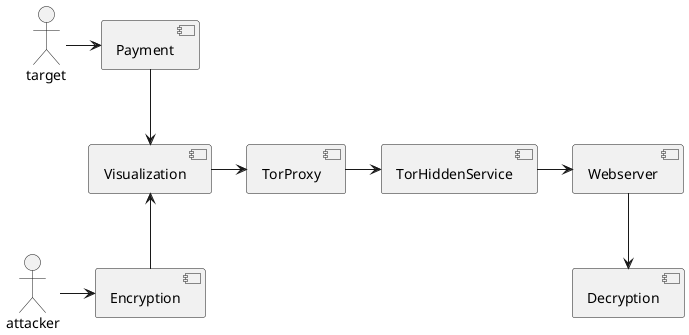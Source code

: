 @startuml

actor target
actor attacker

component Encryption
component Decryption

component Payment
component Visualization
component Webserver

component TorProxy
component TorHiddenService

attacker -> Encryption
Encryption -u-> Visualization

target -> Payment
Payment -d-> Visualization

Visualization -> TorProxy
TorProxy -> TorHiddenService
TorHiddenService -> Webserver
Webserver -d-> Decryption

@enduml